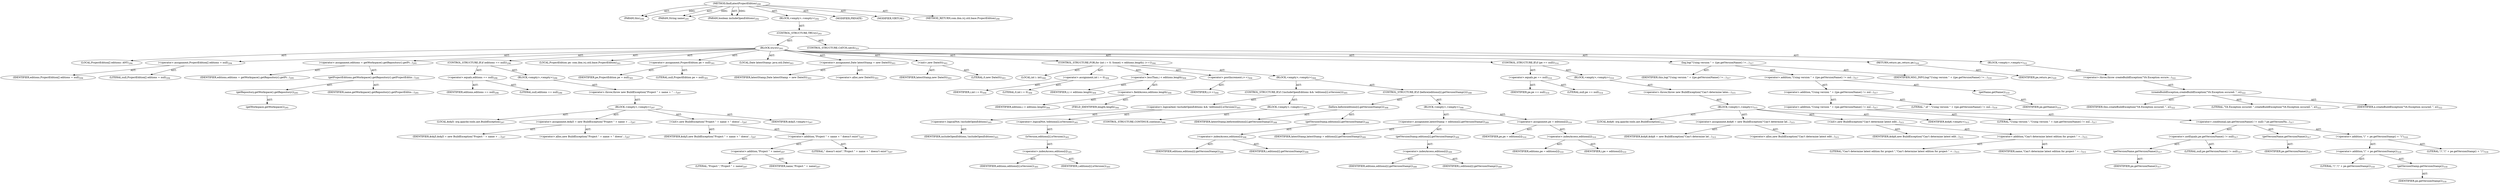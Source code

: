 digraph "findLatestProjectEdition" {  
"111669149702" [label = <(METHOD,findLatestProjectEdition)<SUB>290</SUB>> ]
"115964116996" [label = <(PARAM,this)<SUB>290</SUB>> ]
"115964117015" [label = <(PARAM,String name)<SUB>291</SUB>> ]
"115964117016" [label = <(PARAM,boolean includeOpenEditions)<SUB>292</SUB>> ]
"25769803817" [label = <(BLOCK,&lt;empty&gt;,&lt;empty&gt;)<SUB>292</SUB>> ]
"47244640287" [label = <(CONTROL_STRUCTURE,TRY,try)<SUB>293</SUB>> ]
"25769803818" [label = <(BLOCK,try,try)<SUB>293</SUB>> ]
"94489280538" [label = <(LOCAL,ProjectEdition[] editions: ANY)<SUB>294</SUB>> ]
"30064771269" [label = <(&lt;operator&gt;.assignment,ProjectEdition[] editions = null)<SUB>294</SUB>> ]
"68719476920" [label = <(IDENTIFIER,editions,ProjectEdition[] editions = null)<SUB>294</SUB>> ]
"90194313263" [label = <(LITERAL,null,ProjectEdition[] editions = null)<SUB>294</SUB>> ]
"30064771270" [label = <(&lt;operator&gt;.assignment,editions = getWorkspace().getRepository().getPr...)<SUB>295</SUB>> ]
"68719476921" [label = <(IDENTIFIER,editions,editions = getWorkspace().getRepository().getPr...)<SUB>295</SUB>> ]
"30064771271" [label = <(getProjectEditions,getWorkspace().getRepository().getProjectEditio...)<SUB>295</SUB>> ]
"30064771272" [label = <(getRepository,getWorkspace().getRepository())<SUB>295</SUB>> ]
"30064771273" [label = <(getWorkspace,getWorkspace())<SUB>295</SUB>> ]
"68719476922" [label = <(IDENTIFIER,name,getWorkspace().getRepository().getProjectEditio...)<SUB>295</SUB>> ]
"47244640288" [label = <(CONTROL_STRUCTURE,IF,if (editions == null))<SUB>296</SUB>> ]
"30064771274" [label = <(&lt;operator&gt;.equals,editions == null)<SUB>296</SUB>> ]
"68719476923" [label = <(IDENTIFIER,editions,editions == null)<SUB>296</SUB>> ]
"90194313264" [label = <(LITERAL,null,editions == null)<SUB>296</SUB>> ]
"25769803819" [label = <(BLOCK,&lt;empty&gt;,&lt;empty&gt;)<SUB>296</SUB>> ]
"30064771275" [label = <(&lt;operator&gt;.throw,throw new BuildException(&quot;Project &quot; + name + &quot; ...)<SUB>297</SUB>> ]
"25769803820" [label = <(BLOCK,&lt;empty&gt;,&lt;empty&gt;)<SUB>297</SUB>> ]
"94489280539" [label = <(LOCAL,$obj5: org.apache.tools.ant.BuildException)<SUB>297</SUB>> ]
"30064771276" [label = <(&lt;operator&gt;.assignment,$obj5 = new BuildException(&quot;Project &quot; + name + ...)<SUB>297</SUB>> ]
"68719476924" [label = <(IDENTIFIER,$obj5,$obj5 = new BuildException(&quot;Project &quot; + name + ...)<SUB>297</SUB>> ]
"30064771277" [label = <(&lt;operator&gt;.alloc,new BuildException(&quot;Project &quot; + name + &quot; doesn'...)<SUB>297</SUB>> ]
"30064771278" [label = <(&lt;init&gt;,new BuildException(&quot;Project &quot; + name + &quot; doesn'...)<SUB>297</SUB>> ]
"68719476925" [label = <(IDENTIFIER,$obj5,new BuildException(&quot;Project &quot; + name + &quot; doesn'...)<SUB>297</SUB>> ]
"30064771279" [label = <(&lt;operator&gt;.addition,&quot;Project &quot; + name + &quot; doesn't exist&quot;)<SUB>297</SUB>> ]
"30064771280" [label = <(&lt;operator&gt;.addition,&quot;Project &quot; + name)<SUB>297</SUB>> ]
"90194313265" [label = <(LITERAL,&quot;Project &quot;,&quot;Project &quot; + name)<SUB>297</SUB>> ]
"68719476926" [label = <(IDENTIFIER,name,&quot;Project &quot; + name)<SUB>297</SUB>> ]
"90194313266" [label = <(LITERAL,&quot; doesn't exist&quot;,&quot;Project &quot; + name + &quot; doesn't exist&quot;)<SUB>297</SUB>> ]
"68719476927" [label = <(IDENTIFIER,$obj5,&lt;empty&gt;)<SUB>297</SUB>> ]
"94489280540" [label = <(LOCAL,ProjectEdition pe: com.ibm.ivj.util.base.ProjectEdition)<SUB>301</SUB>> ]
"30064771281" [label = <(&lt;operator&gt;.assignment,ProjectEdition pe = null)<SUB>301</SUB>> ]
"68719476928" [label = <(IDENTIFIER,pe,ProjectEdition pe = null)<SUB>301</SUB>> ]
"90194313267" [label = <(LITERAL,null,ProjectEdition pe = null)<SUB>301</SUB>> ]
"94489280541" [label = <(LOCAL,Date latestStamp: java.util.Date)<SUB>303</SUB>> ]
"30064771282" [label = <(&lt;operator&gt;.assignment,Date latestStamp = new Date(0))<SUB>303</SUB>> ]
"68719476929" [label = <(IDENTIFIER,latestStamp,Date latestStamp = new Date(0))<SUB>303</SUB>> ]
"30064771283" [label = <(&lt;operator&gt;.alloc,new Date(0))<SUB>303</SUB>> ]
"30064771284" [label = <(&lt;init&gt;,new Date(0))<SUB>303</SUB>> ]
"68719476930" [label = <(IDENTIFIER,latestStamp,new Date(0))<SUB>303</SUB>> ]
"90194313268" [label = <(LITERAL,0,new Date(0))<SUB>303</SUB>> ]
"47244640289" [label = <(CONTROL_STRUCTURE,FOR,for (int i = 0; Some(i &lt; editions.length); i++))<SUB>304</SUB>> ]
"94489280542" [label = <(LOCAL,int i: int)<SUB>304</SUB>> ]
"30064771285" [label = <(&lt;operator&gt;.assignment,int i = 0)<SUB>304</SUB>> ]
"68719476931" [label = <(IDENTIFIER,i,int i = 0)<SUB>304</SUB>> ]
"90194313269" [label = <(LITERAL,0,int i = 0)<SUB>304</SUB>> ]
"30064771286" [label = <(&lt;operator&gt;.lessThan,i &lt; editions.length)<SUB>304</SUB>> ]
"68719476932" [label = <(IDENTIFIER,i,i &lt; editions.length)<SUB>304</SUB>> ]
"30064771287" [label = <(&lt;operator&gt;.fieldAccess,editions.length)<SUB>304</SUB>> ]
"68719476933" [label = <(IDENTIFIER,editions,i &lt; editions.length)<SUB>304</SUB>> ]
"55834574858" [label = <(FIELD_IDENTIFIER,length,length)<SUB>304</SUB>> ]
"30064771288" [label = <(&lt;operator&gt;.postIncrement,i++)<SUB>304</SUB>> ]
"68719476934" [label = <(IDENTIFIER,i,i++)<SUB>304</SUB>> ]
"25769803821" [label = <(BLOCK,&lt;empty&gt;,&lt;empty&gt;)<SUB>304</SUB>> ]
"47244640290" [label = <(CONTROL_STRUCTURE,IF,if (!includeOpenEditions &amp;&amp; !editions[i].isVersion()))<SUB>305</SUB>> ]
"30064771289" [label = <(&lt;operator&gt;.logicalAnd,!includeOpenEditions &amp;&amp; !editions[i].isVersion())<SUB>305</SUB>> ]
"30064771290" [label = <(&lt;operator&gt;.logicalNot,!includeOpenEditions)<SUB>305</SUB>> ]
"68719476935" [label = <(IDENTIFIER,includeOpenEditions,!includeOpenEditions)<SUB>305</SUB>> ]
"30064771291" [label = <(&lt;operator&gt;.logicalNot,!editions[i].isVersion())<SUB>305</SUB>> ]
"30064771292" [label = <(isVersion,editions[i].isVersion())<SUB>305</SUB>> ]
"30064771293" [label = <(&lt;operator&gt;.indexAccess,editions[i])<SUB>305</SUB>> ]
"68719476936" [label = <(IDENTIFIER,editions,editions[i].isVersion())<SUB>305</SUB>> ]
"68719476937" [label = <(IDENTIFIER,i,editions[i].isVersion())<SUB>305</SUB>> ]
"25769803822" [label = <(BLOCK,&lt;empty&gt;,&lt;empty&gt;)<SUB>305</SUB>> ]
"47244640291" [label = <(CONTROL_STRUCTURE,CONTINUE,continue;)<SUB>306</SUB>> ]
"47244640292" [label = <(CONTROL_STRUCTURE,IF,if (before(editions[i].getVersionStamp())))<SUB>308</SUB>> ]
"30064771294" [label = <(before,before(editions[i].getVersionStamp()))<SUB>308</SUB>> ]
"68719476938" [label = <(IDENTIFIER,latestStamp,before(editions[i].getVersionStamp()))<SUB>308</SUB>> ]
"30064771295" [label = <(getVersionStamp,editions[i].getVersionStamp())<SUB>308</SUB>> ]
"30064771296" [label = <(&lt;operator&gt;.indexAccess,editions[i])<SUB>308</SUB>> ]
"68719476939" [label = <(IDENTIFIER,editions,editions[i].getVersionStamp())<SUB>308</SUB>> ]
"68719476940" [label = <(IDENTIFIER,i,editions[i].getVersionStamp())<SUB>308</SUB>> ]
"25769803823" [label = <(BLOCK,&lt;empty&gt;,&lt;empty&gt;)<SUB>308</SUB>> ]
"30064771297" [label = <(&lt;operator&gt;.assignment,latestStamp = editions[i].getVersionStamp())<SUB>309</SUB>> ]
"68719476941" [label = <(IDENTIFIER,latestStamp,latestStamp = editions[i].getVersionStamp())<SUB>309</SUB>> ]
"30064771298" [label = <(getVersionStamp,editions[i].getVersionStamp())<SUB>309</SUB>> ]
"30064771299" [label = <(&lt;operator&gt;.indexAccess,editions[i])<SUB>309</SUB>> ]
"68719476942" [label = <(IDENTIFIER,editions,editions[i].getVersionStamp())<SUB>309</SUB>> ]
"68719476943" [label = <(IDENTIFIER,i,editions[i].getVersionStamp())<SUB>309</SUB>> ]
"30064771300" [label = <(&lt;operator&gt;.assignment,pe = editions[i])<SUB>310</SUB>> ]
"68719476944" [label = <(IDENTIFIER,pe,pe = editions[i])<SUB>310</SUB>> ]
"30064771301" [label = <(&lt;operator&gt;.indexAccess,editions[i])<SUB>310</SUB>> ]
"68719476945" [label = <(IDENTIFIER,editions,pe = editions[i])<SUB>310</SUB>> ]
"68719476946" [label = <(IDENTIFIER,i,pe = editions[i])<SUB>310</SUB>> ]
"47244640293" [label = <(CONTROL_STRUCTURE,IF,if (pe == null))<SUB>314</SUB>> ]
"30064771302" [label = <(&lt;operator&gt;.equals,pe == null)<SUB>314</SUB>> ]
"68719476947" [label = <(IDENTIFIER,pe,pe == null)<SUB>314</SUB>> ]
"90194313270" [label = <(LITERAL,null,pe == null)<SUB>314</SUB>> ]
"25769803824" [label = <(BLOCK,&lt;empty&gt;,&lt;empty&gt;)<SUB>314</SUB>> ]
"30064771303" [label = <(&lt;operator&gt;.throw,throw new BuildException(&quot;Can't determine lates...)<SUB>315</SUB>> ]
"25769803825" [label = <(BLOCK,&lt;empty&gt;,&lt;empty&gt;)<SUB>315</SUB>> ]
"94489280543" [label = <(LOCAL,$obj6: org.apache.tools.ant.BuildException)<SUB>315</SUB>> ]
"30064771304" [label = <(&lt;operator&gt;.assignment,$obj6 = new BuildException(&quot;Can't determine lat...)<SUB>315</SUB>> ]
"68719476948" [label = <(IDENTIFIER,$obj6,$obj6 = new BuildException(&quot;Can't determine lat...)<SUB>315</SUB>> ]
"30064771305" [label = <(&lt;operator&gt;.alloc,new BuildException(&quot;Can't determine latest edit...)<SUB>315</SUB>> ]
"30064771306" [label = <(&lt;init&gt;,new BuildException(&quot;Can't determine latest edit...)<SUB>315</SUB>> ]
"68719476949" [label = <(IDENTIFIER,$obj6,new BuildException(&quot;Can't determine latest edit...)<SUB>315</SUB>> ]
"30064771307" [label = <(&lt;operator&gt;.addition,&quot;Can't determine latest edition for project &quot; +...)<SUB>315</SUB>> ]
"90194313271" [label = <(LITERAL,&quot;Can't determine latest edition for project &quot;,&quot;Can't determine latest edition for project &quot; +...)<SUB>315</SUB>> ]
"68719476950" [label = <(IDENTIFIER,name,&quot;Can't determine latest edition for project &quot; +...)<SUB>315</SUB>> ]
"68719476951" [label = <(IDENTIFIER,$obj6,&lt;empty&gt;)<SUB>315</SUB>> ]
"30064771308" [label = <(log,log(&quot;Using version &quot; + ((pe.getVersionName() !=...)<SUB>317</SUB>> ]
"68719476750" [label = <(IDENTIFIER,this,log(&quot;Using version &quot; + ((pe.getVersionName() !=...)<SUB>317</SUB>> ]
"30064771309" [label = <(&lt;operator&gt;.addition,&quot;Using version &quot; + ((pe.getVersionName() != nul...)<SUB>317</SUB>> ]
"30064771310" [label = <(&lt;operator&gt;.addition,&quot;Using version &quot; + ((pe.getVersionName() != nul...)<SUB>317</SUB>> ]
"30064771311" [label = <(&lt;operator&gt;.addition,&quot;Using version &quot; + ((pe.getVersionName() != nul...)<SUB>317</SUB>> ]
"90194313272" [label = <(LITERAL,&quot;Using version &quot;,&quot;Using version &quot; + ((pe.getVersionName() != nul...)<SUB>317</SUB>> ]
"30064771312" [label = <(&lt;operator&gt;.conditional,(pe.getVersionName() != null) ? pe.getVersionNa...)<SUB>317</SUB>> ]
"30064771313" [label = <(&lt;operator&gt;.notEquals,pe.getVersionName() != null)<SUB>317</SUB>> ]
"30064771314" [label = <(getVersionName,getVersionName())<SUB>317</SUB>> ]
"68719476952" [label = <(IDENTIFIER,pe,getVersionName())<SUB>317</SUB>> ]
"90194313273" [label = <(LITERAL,null,pe.getVersionName() != null)<SUB>317</SUB>> ]
"30064771315" [label = <(getVersionName,getVersionName())<SUB>317</SUB>> ]
"68719476953" [label = <(IDENTIFIER,pe,getVersionName())<SUB>317</SUB>> ]
"30064771316" [label = <(&lt;operator&gt;.addition,&quot;(&quot; + pe.getVersionStamp() + &quot;)&quot;)<SUB>318</SUB>> ]
"30064771317" [label = <(&lt;operator&gt;.addition,&quot;(&quot; + pe.getVersionStamp())<SUB>318</SUB>> ]
"90194313274" [label = <(LITERAL,&quot;(&quot;,&quot;(&quot; + pe.getVersionStamp())<SUB>318</SUB>> ]
"30064771318" [label = <(getVersionStamp,getVersionStamp())<SUB>318</SUB>> ]
"68719476954" [label = <(IDENTIFIER,pe,getVersionStamp())<SUB>318</SUB>> ]
"90194313275" [label = <(LITERAL,&quot;)&quot;,&quot;(&quot; + pe.getVersionStamp() + &quot;)&quot;)<SUB>318</SUB>> ]
"90194313276" [label = <(LITERAL,&quot; of &quot;,&quot;Using version &quot; + ((pe.getVersionName() != nul...)<SUB>319</SUB>> ]
"30064771319" [label = <(getName,getName())<SUB>319</SUB>> ]
"68719476955" [label = <(IDENTIFIER,pe,getName())<SUB>319</SUB>> ]
"68719476956" [label = <(IDENTIFIER,MSG_INFO,log(&quot;Using version &quot; + ((pe.getVersionName() !=...)<SUB>319</SUB>> ]
"146028888068" [label = <(RETURN,return pe;,return pe;)<SUB>320</SUB>> ]
"68719476957" [label = <(IDENTIFIER,pe,return pe;)<SUB>320</SUB>> ]
"47244640294" [label = <(CONTROL_STRUCTURE,CATCH,catch)<SUB>321</SUB>> ]
"25769803826" [label = <(BLOCK,&lt;empty&gt;,&lt;empty&gt;)<SUB>321</SUB>> ]
"30064771320" [label = <(&lt;operator&gt;.throw,throw createBuildException(&quot;VA Exception occure...)<SUB>322</SUB>> ]
"30064771321" [label = <(createBuildException,createBuildException(&quot;VA Exception occured: &quot;, e))<SUB>322</SUB>> ]
"68719476751" [label = <(IDENTIFIER,this,createBuildException(&quot;VA Exception occured: &quot;, e))<SUB>322</SUB>> ]
"90194313277" [label = <(LITERAL,&quot;VA Exception occured: &quot;,createBuildException(&quot;VA Exception occured: &quot;, e))<SUB>322</SUB>> ]
"68719476958" [label = <(IDENTIFIER,e,createBuildException(&quot;VA Exception occured: &quot;, e))<SUB>322</SUB>> ]
"133143986188" [label = <(MODIFIER,PRIVATE)> ]
"133143986189" [label = <(MODIFIER,VIRTUAL)> ]
"128849018886" [label = <(METHOD_RETURN,com.ibm.ivj.util.base.ProjectEdition)<SUB>290</SUB>> ]
  "111669149702" -> "115964116996"  [ label = "AST: "] 
  "111669149702" -> "115964117015"  [ label = "AST: "] 
  "111669149702" -> "115964117016"  [ label = "AST: "] 
  "111669149702" -> "25769803817"  [ label = "AST: "] 
  "111669149702" -> "133143986188"  [ label = "AST: "] 
  "111669149702" -> "133143986189"  [ label = "AST: "] 
  "111669149702" -> "128849018886"  [ label = "AST: "] 
  "25769803817" -> "47244640287"  [ label = "AST: "] 
  "47244640287" -> "25769803818"  [ label = "AST: "] 
  "47244640287" -> "47244640294"  [ label = "AST: "] 
  "25769803818" -> "94489280538"  [ label = "AST: "] 
  "25769803818" -> "30064771269"  [ label = "AST: "] 
  "25769803818" -> "30064771270"  [ label = "AST: "] 
  "25769803818" -> "47244640288"  [ label = "AST: "] 
  "25769803818" -> "94489280540"  [ label = "AST: "] 
  "25769803818" -> "30064771281"  [ label = "AST: "] 
  "25769803818" -> "94489280541"  [ label = "AST: "] 
  "25769803818" -> "30064771282"  [ label = "AST: "] 
  "25769803818" -> "30064771284"  [ label = "AST: "] 
  "25769803818" -> "47244640289"  [ label = "AST: "] 
  "25769803818" -> "47244640293"  [ label = "AST: "] 
  "25769803818" -> "30064771308"  [ label = "AST: "] 
  "25769803818" -> "146028888068"  [ label = "AST: "] 
  "30064771269" -> "68719476920"  [ label = "AST: "] 
  "30064771269" -> "90194313263"  [ label = "AST: "] 
  "30064771270" -> "68719476921"  [ label = "AST: "] 
  "30064771270" -> "30064771271"  [ label = "AST: "] 
  "30064771271" -> "30064771272"  [ label = "AST: "] 
  "30064771271" -> "68719476922"  [ label = "AST: "] 
  "30064771272" -> "30064771273"  [ label = "AST: "] 
  "47244640288" -> "30064771274"  [ label = "AST: "] 
  "47244640288" -> "25769803819"  [ label = "AST: "] 
  "30064771274" -> "68719476923"  [ label = "AST: "] 
  "30064771274" -> "90194313264"  [ label = "AST: "] 
  "25769803819" -> "30064771275"  [ label = "AST: "] 
  "30064771275" -> "25769803820"  [ label = "AST: "] 
  "25769803820" -> "94489280539"  [ label = "AST: "] 
  "25769803820" -> "30064771276"  [ label = "AST: "] 
  "25769803820" -> "30064771278"  [ label = "AST: "] 
  "25769803820" -> "68719476927"  [ label = "AST: "] 
  "30064771276" -> "68719476924"  [ label = "AST: "] 
  "30064771276" -> "30064771277"  [ label = "AST: "] 
  "30064771278" -> "68719476925"  [ label = "AST: "] 
  "30064771278" -> "30064771279"  [ label = "AST: "] 
  "30064771279" -> "30064771280"  [ label = "AST: "] 
  "30064771279" -> "90194313266"  [ label = "AST: "] 
  "30064771280" -> "90194313265"  [ label = "AST: "] 
  "30064771280" -> "68719476926"  [ label = "AST: "] 
  "30064771281" -> "68719476928"  [ label = "AST: "] 
  "30064771281" -> "90194313267"  [ label = "AST: "] 
  "30064771282" -> "68719476929"  [ label = "AST: "] 
  "30064771282" -> "30064771283"  [ label = "AST: "] 
  "30064771284" -> "68719476930"  [ label = "AST: "] 
  "30064771284" -> "90194313268"  [ label = "AST: "] 
  "47244640289" -> "94489280542"  [ label = "AST: "] 
  "47244640289" -> "30064771285"  [ label = "AST: "] 
  "47244640289" -> "30064771286"  [ label = "AST: "] 
  "47244640289" -> "30064771288"  [ label = "AST: "] 
  "47244640289" -> "25769803821"  [ label = "AST: "] 
  "30064771285" -> "68719476931"  [ label = "AST: "] 
  "30064771285" -> "90194313269"  [ label = "AST: "] 
  "30064771286" -> "68719476932"  [ label = "AST: "] 
  "30064771286" -> "30064771287"  [ label = "AST: "] 
  "30064771287" -> "68719476933"  [ label = "AST: "] 
  "30064771287" -> "55834574858"  [ label = "AST: "] 
  "30064771288" -> "68719476934"  [ label = "AST: "] 
  "25769803821" -> "47244640290"  [ label = "AST: "] 
  "25769803821" -> "47244640292"  [ label = "AST: "] 
  "47244640290" -> "30064771289"  [ label = "AST: "] 
  "47244640290" -> "25769803822"  [ label = "AST: "] 
  "30064771289" -> "30064771290"  [ label = "AST: "] 
  "30064771289" -> "30064771291"  [ label = "AST: "] 
  "30064771290" -> "68719476935"  [ label = "AST: "] 
  "30064771291" -> "30064771292"  [ label = "AST: "] 
  "30064771292" -> "30064771293"  [ label = "AST: "] 
  "30064771293" -> "68719476936"  [ label = "AST: "] 
  "30064771293" -> "68719476937"  [ label = "AST: "] 
  "25769803822" -> "47244640291"  [ label = "AST: "] 
  "47244640292" -> "30064771294"  [ label = "AST: "] 
  "47244640292" -> "25769803823"  [ label = "AST: "] 
  "30064771294" -> "68719476938"  [ label = "AST: "] 
  "30064771294" -> "30064771295"  [ label = "AST: "] 
  "30064771295" -> "30064771296"  [ label = "AST: "] 
  "30064771296" -> "68719476939"  [ label = "AST: "] 
  "30064771296" -> "68719476940"  [ label = "AST: "] 
  "25769803823" -> "30064771297"  [ label = "AST: "] 
  "25769803823" -> "30064771300"  [ label = "AST: "] 
  "30064771297" -> "68719476941"  [ label = "AST: "] 
  "30064771297" -> "30064771298"  [ label = "AST: "] 
  "30064771298" -> "30064771299"  [ label = "AST: "] 
  "30064771299" -> "68719476942"  [ label = "AST: "] 
  "30064771299" -> "68719476943"  [ label = "AST: "] 
  "30064771300" -> "68719476944"  [ label = "AST: "] 
  "30064771300" -> "30064771301"  [ label = "AST: "] 
  "30064771301" -> "68719476945"  [ label = "AST: "] 
  "30064771301" -> "68719476946"  [ label = "AST: "] 
  "47244640293" -> "30064771302"  [ label = "AST: "] 
  "47244640293" -> "25769803824"  [ label = "AST: "] 
  "30064771302" -> "68719476947"  [ label = "AST: "] 
  "30064771302" -> "90194313270"  [ label = "AST: "] 
  "25769803824" -> "30064771303"  [ label = "AST: "] 
  "30064771303" -> "25769803825"  [ label = "AST: "] 
  "25769803825" -> "94489280543"  [ label = "AST: "] 
  "25769803825" -> "30064771304"  [ label = "AST: "] 
  "25769803825" -> "30064771306"  [ label = "AST: "] 
  "25769803825" -> "68719476951"  [ label = "AST: "] 
  "30064771304" -> "68719476948"  [ label = "AST: "] 
  "30064771304" -> "30064771305"  [ label = "AST: "] 
  "30064771306" -> "68719476949"  [ label = "AST: "] 
  "30064771306" -> "30064771307"  [ label = "AST: "] 
  "30064771307" -> "90194313271"  [ label = "AST: "] 
  "30064771307" -> "68719476950"  [ label = "AST: "] 
  "30064771308" -> "68719476750"  [ label = "AST: "] 
  "30064771308" -> "30064771309"  [ label = "AST: "] 
  "30064771308" -> "68719476956"  [ label = "AST: "] 
  "30064771309" -> "30064771310"  [ label = "AST: "] 
  "30064771309" -> "30064771319"  [ label = "AST: "] 
  "30064771310" -> "30064771311"  [ label = "AST: "] 
  "30064771310" -> "90194313276"  [ label = "AST: "] 
  "30064771311" -> "90194313272"  [ label = "AST: "] 
  "30064771311" -> "30064771312"  [ label = "AST: "] 
  "30064771312" -> "30064771313"  [ label = "AST: "] 
  "30064771312" -> "30064771315"  [ label = "AST: "] 
  "30064771312" -> "30064771316"  [ label = "AST: "] 
  "30064771313" -> "30064771314"  [ label = "AST: "] 
  "30064771313" -> "90194313273"  [ label = "AST: "] 
  "30064771314" -> "68719476952"  [ label = "AST: "] 
  "30064771315" -> "68719476953"  [ label = "AST: "] 
  "30064771316" -> "30064771317"  [ label = "AST: "] 
  "30064771316" -> "90194313275"  [ label = "AST: "] 
  "30064771317" -> "90194313274"  [ label = "AST: "] 
  "30064771317" -> "30064771318"  [ label = "AST: "] 
  "30064771318" -> "68719476954"  [ label = "AST: "] 
  "30064771319" -> "68719476955"  [ label = "AST: "] 
  "146028888068" -> "68719476957"  [ label = "AST: "] 
  "47244640294" -> "25769803826"  [ label = "AST: "] 
  "25769803826" -> "30064771320"  [ label = "AST: "] 
  "30064771320" -> "30064771321"  [ label = "AST: "] 
  "30064771321" -> "68719476751"  [ label = "AST: "] 
  "30064771321" -> "90194313277"  [ label = "AST: "] 
  "30064771321" -> "68719476958"  [ label = "AST: "] 
  "111669149702" -> "115964116996"  [ label = "DDG: "] 
  "111669149702" -> "115964117015"  [ label = "DDG: "] 
  "111669149702" -> "115964117016"  [ label = "DDG: "] 
}
